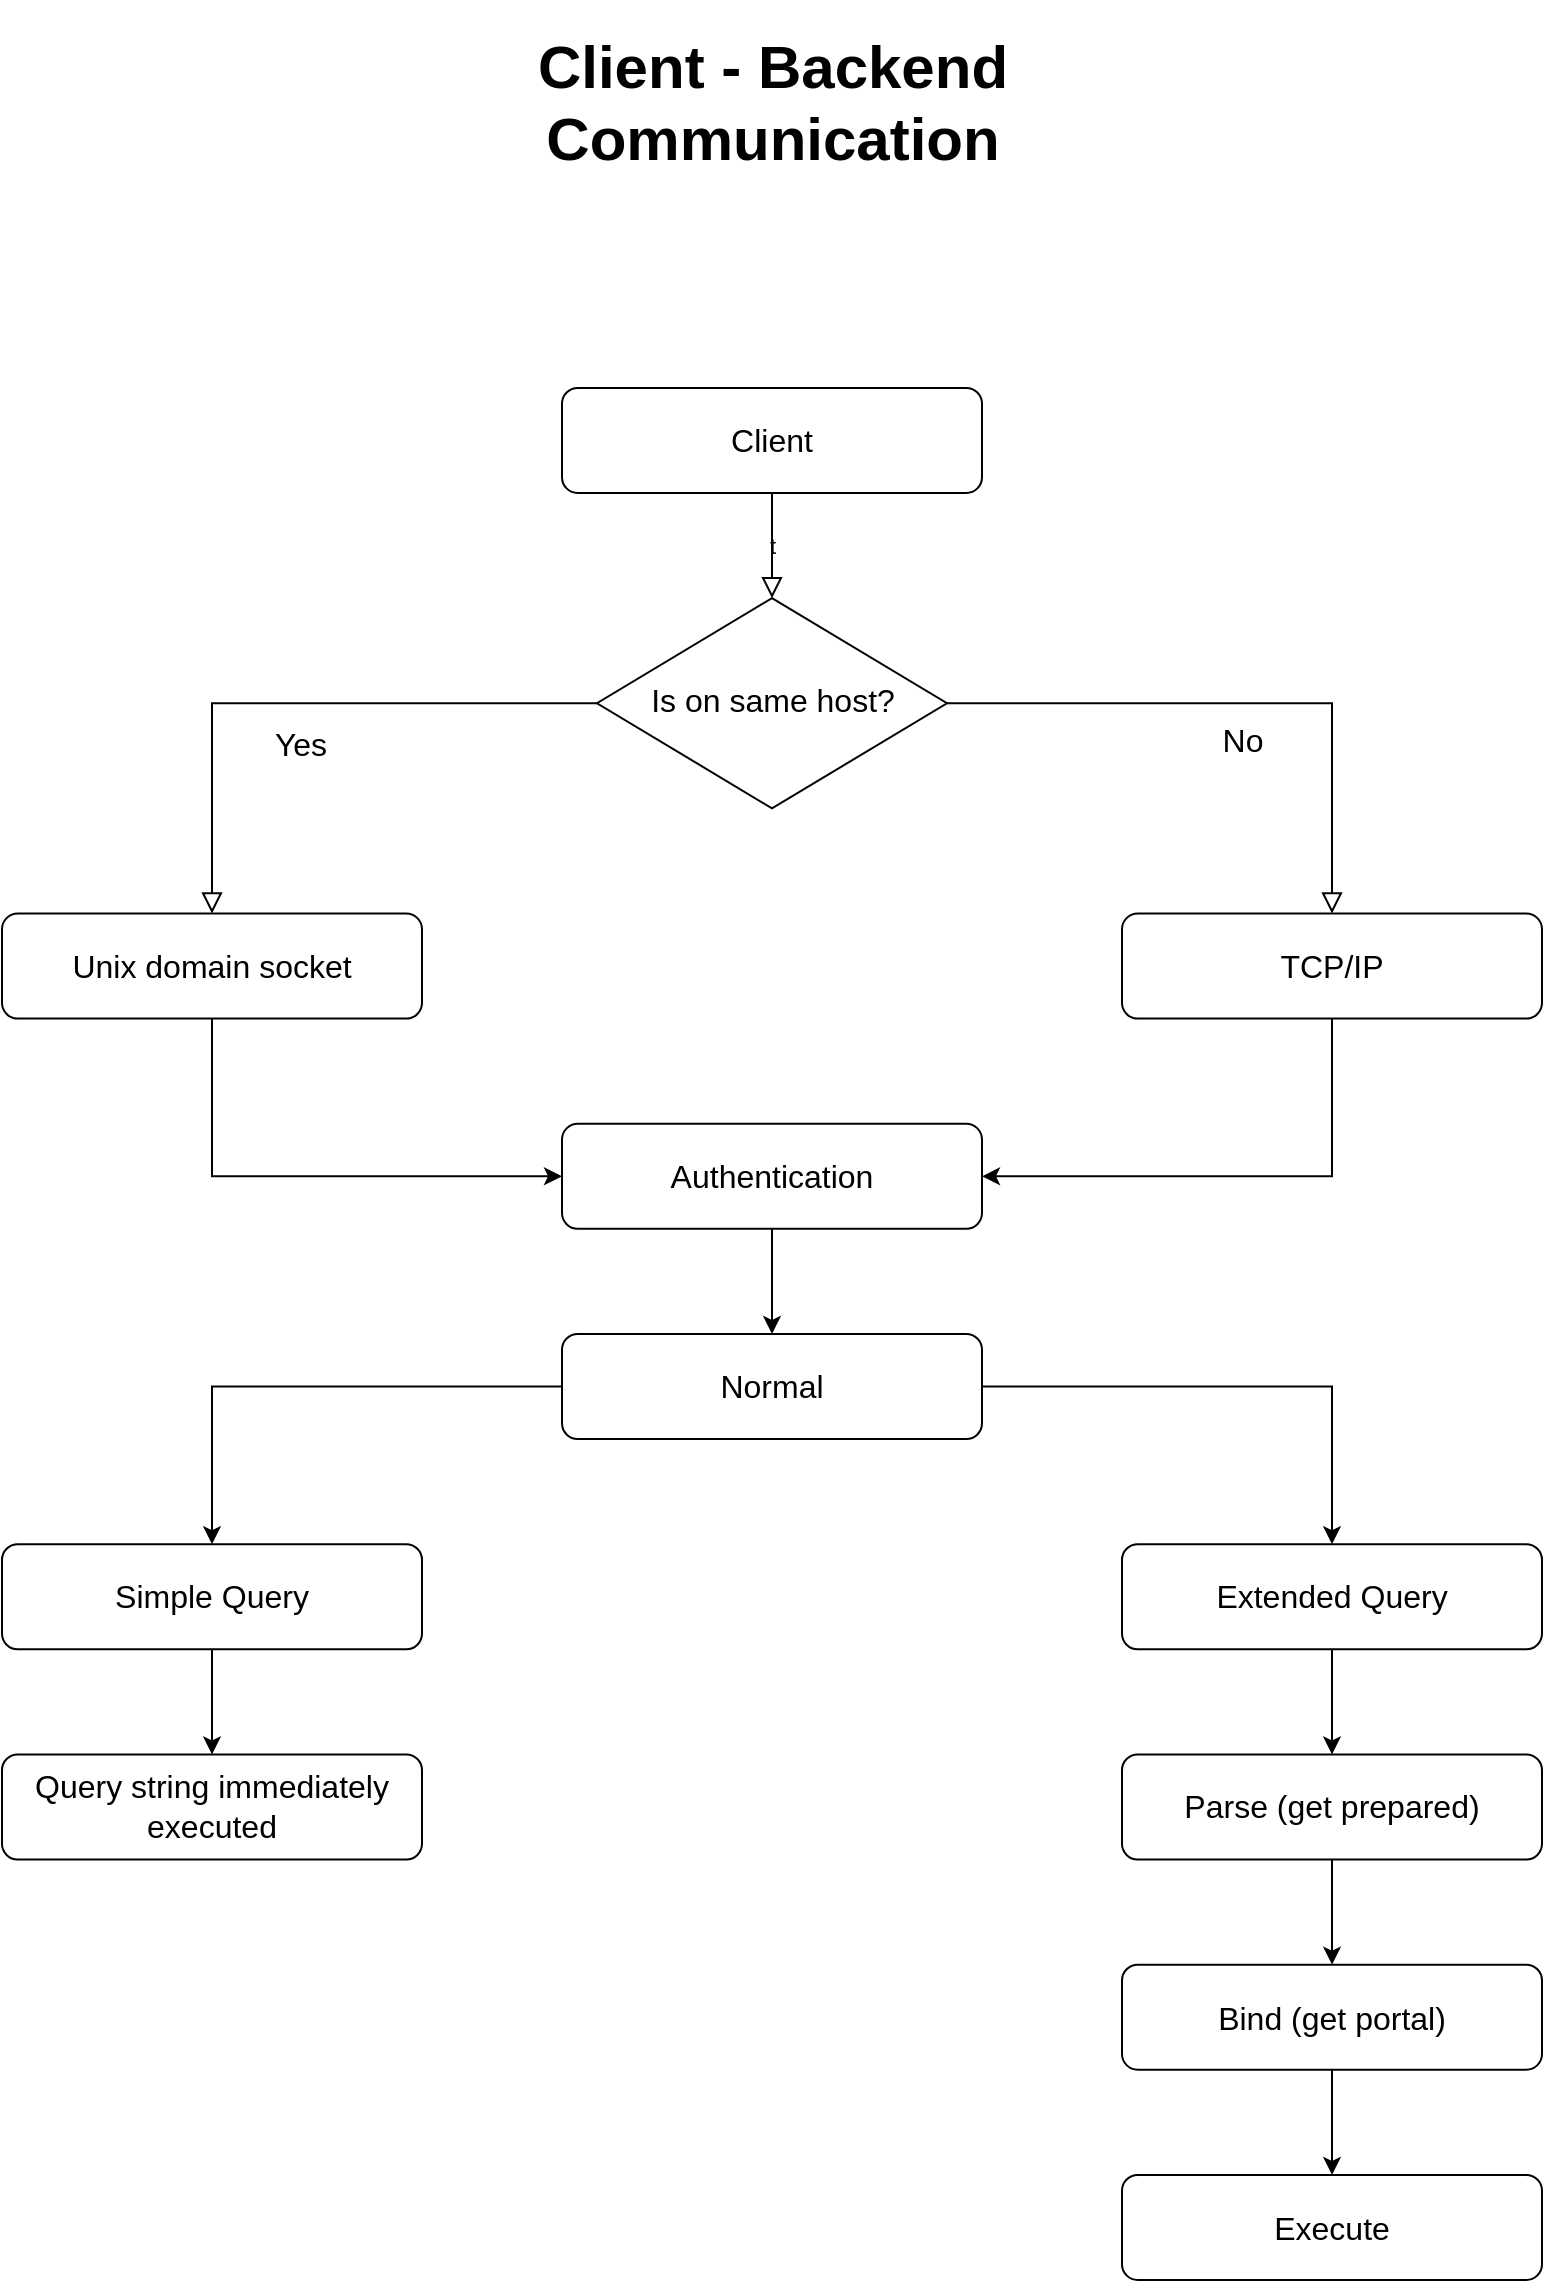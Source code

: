 <mxfile version="24.4.8" type="google">
  <diagram id="C5RBs43oDa-KdzZeNtuy" name="Client - Backend Communication">
    <mxGraphModel grid="1" page="1" gridSize="10" guides="1" tooltips="1" connect="1" arrows="1" fold="1" pageScale="1" pageWidth="827" pageHeight="1169" math="0" shadow="0">
      <root>
        <mxCell id="WIyWlLk6GJQsqaUBKTNV-0" />
        <mxCell id="WIyWlLk6GJQsqaUBKTNV-1" parent="WIyWlLk6GJQsqaUBKTNV-0" />
        <mxCell id="WIyWlLk6GJQsqaUBKTNV-2" value="t" style="rounded=0;html=1;jettySize=auto;orthogonalLoop=1;fontSize=11;endArrow=block;endFill=0;endSize=8;strokeWidth=1;shadow=0;labelBackgroundColor=none;edgeStyle=orthogonalEdgeStyle;" edge="1" parent="WIyWlLk6GJQsqaUBKTNV-1" source="WIyWlLk6GJQsqaUBKTNV-3" target="WIyWlLk6GJQsqaUBKTNV-6">
          <mxGeometry relative="1" as="geometry" />
        </mxCell>
        <mxCell id="WIyWlLk6GJQsqaUBKTNV-3" value="&lt;font style=&quot;font-size: 16px;&quot;&gt;Client&lt;/font&gt;" style="rounded=1;whiteSpace=wrap;html=1;fontSize=12;glass=0;strokeWidth=1;shadow=0;" vertex="1" parent="WIyWlLk6GJQsqaUBKTNV-1">
          <mxGeometry x="309.0" y="203.953" width="210" height="52.558" as="geometry" />
        </mxCell>
        <mxCell id="WIyWlLk6GJQsqaUBKTNV-4" value="&lt;font style=&quot;font-size: 16px;&quot;&gt;Yes&lt;/font&gt;" style="rounded=0;html=1;jettySize=auto;orthogonalLoop=1;fontSize=11;endArrow=block;endFill=0;endSize=8;strokeWidth=1;shadow=0;labelBackgroundColor=none;edgeStyle=orthogonalEdgeStyle;entryX=0.5;entryY=0;entryDx=0;entryDy=0;" edge="1" parent="WIyWlLk6GJQsqaUBKTNV-1" source="WIyWlLk6GJQsqaUBKTNV-6" target="WIyWlLk6GJQsqaUBKTNV-12">
          <mxGeometry y="20" relative="1" as="geometry">
            <mxPoint as="offset" />
            <mxPoint x="64" y="479.884" as="targetPoint" />
          </mxGeometry>
        </mxCell>
        <mxCell id="WIyWlLk6GJQsqaUBKTNV-5" value="&lt;font style=&quot;font-size: 16px;&quot;&gt;No&lt;/font&gt;" style="edgeStyle=orthogonalEdgeStyle;rounded=0;html=1;jettySize=auto;orthogonalLoop=1;fontSize=11;endArrow=block;endFill=0;endSize=8;strokeWidth=1;shadow=0;labelBackgroundColor=none;" edge="1" parent="WIyWlLk6GJQsqaUBKTNV-1" source="WIyWlLk6GJQsqaUBKTNV-6" target="WIyWlLk6GJQsqaUBKTNV-7">
          <mxGeometry x="-0.009" y="-18" relative="1" as="geometry">
            <mxPoint as="offset" />
          </mxGeometry>
        </mxCell>
        <mxCell id="WIyWlLk6GJQsqaUBKTNV-6" value="&lt;font style=&quot;font-size: 16px;&quot;&gt;Is on same host?&lt;/font&gt;" style="rhombus;whiteSpace=wrap;html=1;shadow=0;fontFamily=Helvetica;fontSize=12;align=center;strokeWidth=1;spacing=6;spacingTop=-4;" vertex="1" parent="WIyWlLk6GJQsqaUBKTNV-1">
          <mxGeometry x="326.5" y="309.07" width="175" height="105.116" as="geometry" />
        </mxCell>
        <mxCell id="X_nU9S2imLB-sGggU6k_-2" style="edgeStyle=orthogonalEdgeStyle;rounded=0;orthogonalLoop=1;jettySize=auto;html=1;entryX=1;entryY=0.5;entryDx=0;entryDy=0;" edge="1" parent="WIyWlLk6GJQsqaUBKTNV-1" source="WIyWlLk6GJQsqaUBKTNV-7" target="X_nU9S2imLB-sGggU6k_-0">
          <mxGeometry relative="1" as="geometry">
            <Array as="points">
              <mxPoint x="694.0" y="598.14" />
            </Array>
          </mxGeometry>
        </mxCell>
        <mxCell id="WIyWlLk6GJQsqaUBKTNV-7" value="&lt;font style=&quot;font-size: 16px;&quot;&gt;TCP/IP&lt;/font&gt;" style="rounded=1;whiteSpace=wrap;html=1;fontSize=12;glass=0;strokeWidth=1;shadow=0;" vertex="1" parent="WIyWlLk6GJQsqaUBKTNV-1">
          <mxGeometry x="589.0" y="466.744" width="210" height="52.558" as="geometry" />
        </mxCell>
        <mxCell id="X_nU9S2imLB-sGggU6k_-1" style="edgeStyle=orthogonalEdgeStyle;rounded=0;orthogonalLoop=1;jettySize=auto;html=1;" edge="1" parent="WIyWlLk6GJQsqaUBKTNV-1" source="WIyWlLk6GJQsqaUBKTNV-12" target="X_nU9S2imLB-sGggU6k_-0">
          <mxGeometry relative="1" as="geometry">
            <Array as="points">
              <mxPoint x="134" y="598.14" />
            </Array>
          </mxGeometry>
        </mxCell>
        <mxCell id="WIyWlLk6GJQsqaUBKTNV-12" value="&lt;font style=&quot;font-size: 16px;&quot;&gt;Unix domain socket&lt;/font&gt;" style="rounded=1;whiteSpace=wrap;html=1;fontSize=12;glass=0;strokeWidth=1;shadow=0;" vertex="1" parent="WIyWlLk6GJQsqaUBKTNV-1">
          <mxGeometry x="29" y="466.744" width="210" height="52.558" as="geometry" />
        </mxCell>
        <mxCell id="X_nU9S2imLB-sGggU6k_-4" value="" style="edgeStyle=orthogonalEdgeStyle;rounded=0;orthogonalLoop=1;jettySize=auto;html=1;" edge="1" parent="WIyWlLk6GJQsqaUBKTNV-1" source="X_nU9S2imLB-sGggU6k_-0" target="X_nU9S2imLB-sGggU6k_-3">
          <mxGeometry relative="1" as="geometry" />
        </mxCell>
        <mxCell id="X_nU9S2imLB-sGggU6k_-0" value="&lt;font style=&quot;font-size: 16px;&quot;&gt;Authentication&lt;/font&gt;" style="rounded=1;whiteSpace=wrap;html=1;fontSize=12;glass=0;strokeWidth=1;shadow=0;" vertex="1" parent="WIyWlLk6GJQsqaUBKTNV-1">
          <mxGeometry x="309.0" y="571.86" width="210" height="52.558" as="geometry" />
        </mxCell>
        <mxCell id="X_nU9S2imLB-sGggU6k_-6" style="edgeStyle=orthogonalEdgeStyle;rounded=0;orthogonalLoop=1;jettySize=auto;html=1;entryX=0.5;entryY=0;entryDx=0;entryDy=0;" edge="1" parent="WIyWlLk6GJQsqaUBKTNV-1" source="X_nU9S2imLB-sGggU6k_-3" target="X_nU9S2imLB-sGggU6k_-5">
          <mxGeometry relative="1" as="geometry" />
        </mxCell>
        <mxCell id="X_nU9S2imLB-sGggU6k_-8" style="edgeStyle=orthogonalEdgeStyle;rounded=0;orthogonalLoop=1;jettySize=auto;html=1;entryX=0.5;entryY=0;entryDx=0;entryDy=0;" edge="1" parent="WIyWlLk6GJQsqaUBKTNV-1" source="X_nU9S2imLB-sGggU6k_-3" target="X_nU9S2imLB-sGggU6k_-7">
          <mxGeometry relative="1" as="geometry" />
        </mxCell>
        <mxCell id="X_nU9S2imLB-sGggU6k_-3" value="&lt;font style=&quot;font-size: 16px;&quot;&gt;Normal&lt;/font&gt;" style="rounded=1;whiteSpace=wrap;html=1;fontSize=12;glass=0;strokeWidth=1;shadow=0;" vertex="1" parent="WIyWlLk6GJQsqaUBKTNV-1">
          <mxGeometry x="309.0" y="676.977" width="210" height="52.558" as="geometry" />
        </mxCell>
        <mxCell id="X_nU9S2imLB-sGggU6k_-16" value="" style="edgeStyle=orthogonalEdgeStyle;rounded=0;orthogonalLoop=1;jettySize=auto;html=1;" edge="1" parent="WIyWlLk6GJQsqaUBKTNV-1" source="X_nU9S2imLB-sGggU6k_-5" target="X_nU9S2imLB-sGggU6k_-15">
          <mxGeometry relative="1" as="geometry" />
        </mxCell>
        <mxCell id="X_nU9S2imLB-sGggU6k_-5" value="&lt;font style=&quot;font-size: 16px;&quot;&gt;Simple Query&lt;/font&gt;" style="rounded=1;whiteSpace=wrap;html=1;fontSize=12;glass=0;strokeWidth=1;shadow=0;" vertex="1" parent="WIyWlLk6GJQsqaUBKTNV-1">
          <mxGeometry x="29" y="782.093" width="210" height="52.558" as="geometry" />
        </mxCell>
        <mxCell id="X_nU9S2imLB-sGggU6k_-10" value="" style="edgeStyle=orthogonalEdgeStyle;rounded=0;orthogonalLoop=1;jettySize=auto;html=1;" edge="1" parent="WIyWlLk6GJQsqaUBKTNV-1" source="X_nU9S2imLB-sGggU6k_-7" target="X_nU9S2imLB-sGggU6k_-9">
          <mxGeometry relative="1" as="geometry" />
        </mxCell>
        <mxCell id="X_nU9S2imLB-sGggU6k_-7" value="&lt;font style=&quot;font-size: 16px;&quot;&gt;Extended Query&lt;/font&gt;" style="rounded=1;whiteSpace=wrap;html=1;fontSize=12;glass=0;strokeWidth=1;shadow=0;" vertex="1" parent="WIyWlLk6GJQsqaUBKTNV-1">
          <mxGeometry x="589.0" y="782.093" width="210" height="52.558" as="geometry" />
        </mxCell>
        <mxCell id="X_nU9S2imLB-sGggU6k_-12" value="" style="edgeStyle=orthogonalEdgeStyle;rounded=0;orthogonalLoop=1;jettySize=auto;html=1;" edge="1" parent="WIyWlLk6GJQsqaUBKTNV-1" source="X_nU9S2imLB-sGggU6k_-9" target="X_nU9S2imLB-sGggU6k_-11">
          <mxGeometry relative="1" as="geometry" />
        </mxCell>
        <mxCell id="X_nU9S2imLB-sGggU6k_-9" value="&lt;font style=&quot;font-size: 16px;&quot;&gt;Parse (get prepared)&lt;/font&gt;" style="rounded=1;whiteSpace=wrap;html=1;fontSize=12;glass=0;strokeWidth=1;shadow=0;" vertex="1" parent="WIyWlLk6GJQsqaUBKTNV-1">
          <mxGeometry x="589.0" y="887.209" width="210" height="52.558" as="geometry" />
        </mxCell>
        <mxCell id="X_nU9S2imLB-sGggU6k_-14" value="" style="edgeStyle=orthogonalEdgeStyle;rounded=0;orthogonalLoop=1;jettySize=auto;html=1;" edge="1" parent="WIyWlLk6GJQsqaUBKTNV-1" source="X_nU9S2imLB-sGggU6k_-11" target="X_nU9S2imLB-sGggU6k_-13">
          <mxGeometry relative="1" as="geometry" />
        </mxCell>
        <mxCell id="X_nU9S2imLB-sGggU6k_-11" value="&lt;font style=&quot;font-size: 16px;&quot;&gt;Bind (get portal)&lt;/font&gt;" style="rounded=1;whiteSpace=wrap;html=1;fontSize=12;glass=0;strokeWidth=1;shadow=0;" vertex="1" parent="WIyWlLk6GJQsqaUBKTNV-1">
          <mxGeometry x="589.0" y="992.326" width="210" height="52.558" as="geometry" />
        </mxCell>
        <mxCell id="X_nU9S2imLB-sGggU6k_-13" value="&lt;font style=&quot;font-size: 16px;&quot;&gt;Execute&lt;/font&gt;" style="rounded=1;whiteSpace=wrap;html=1;fontSize=12;glass=0;strokeWidth=1;shadow=0;" vertex="1" parent="WIyWlLk6GJQsqaUBKTNV-1">
          <mxGeometry x="589.0" y="1097.442" width="210" height="52.558" as="geometry" />
        </mxCell>
        <mxCell id="X_nU9S2imLB-sGggU6k_-15" value="&lt;font style=&quot;font-size: 16px;&quot;&gt;Query string immediately executed&lt;/font&gt;" style="rounded=1;whiteSpace=wrap;html=1;fontSize=12;glass=0;strokeWidth=1;shadow=0;" vertex="1" parent="WIyWlLk6GJQsqaUBKTNV-1">
          <mxGeometry x="29" y="887.209" width="210" height="52.558" as="geometry" />
        </mxCell>
        <mxCell id="X_nU9S2imLB-sGggU6k_-19" value="&lt;h1&gt;&lt;font style=&quot;font-size: 30px;&quot;&gt;Client - Backend Communication&lt;/font&gt;&lt;/h1&gt;" style="text;html=1;strokeColor=none;fillColor=none;spacing=5;spacingTop=-20;whiteSpace=wrap;overflow=hidden;rounded=0;align=center;" vertex="1" parent="WIyWlLk6GJQsqaUBKTNV-1">
          <mxGeometry x="247.75" y="20" width="332.5" height="157.674" as="geometry" />
        </mxCell>
      </root>
    </mxGraphModel>
  </diagram>
</mxfile>
